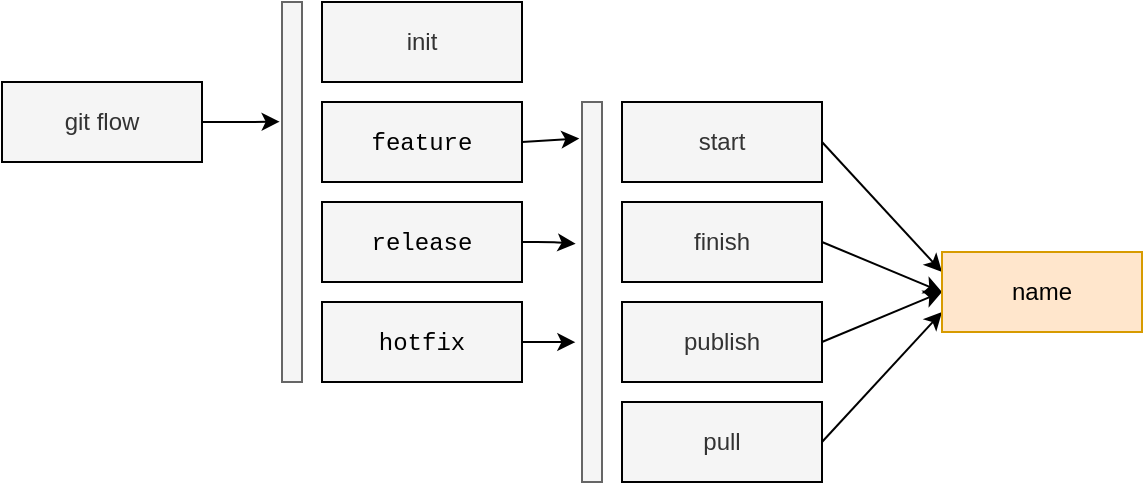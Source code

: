 <mxfile>
    <diagram id="AjrNg1sEJ_tsnekXWU24" name="Page-1">
        <mxGraphModel dx="502" dy="435" grid="1" gridSize="10" guides="1" tooltips="1" connect="1" arrows="1" fold="1" page="1" pageScale="1" pageWidth="850" pageHeight="1100" math="0" shadow="0">
            <root>
                <mxCell id="0"/>
                <mxCell id="1" parent="0"/>
                <mxCell id="33" style="edgeStyle=orthogonalEdgeStyle;html=1;exitX=1;exitY=0.5;exitDx=0;exitDy=0;entryX=-0.117;entryY=0.315;entryDx=0;entryDy=0;entryPerimeter=0;fontColor=#000000;" edge="1" parent="1" source="2" target="31">
                    <mxGeometry relative="1" as="geometry"/>
                </mxCell>
                <mxCell id="2" value="git flow" style="rounded=0;whiteSpace=wrap;html=1;fillColor=#f5f5f5;strokeColor=#000000;fontColor=#333333;" parent="1" vertex="1">
                    <mxGeometry x="200" y="190" width="100" height="40" as="geometry"/>
                </mxCell>
                <mxCell id="47" style="edgeStyle=none;html=1;exitX=1;exitY=0.5;exitDx=0;exitDy=0;entryX=-0.133;entryY=0.096;entryDx=0;entryDy=0;entryPerimeter=0;fontColor=#000000;" edge="1" parent="1" source="3" target="27">
                    <mxGeometry relative="1" as="geometry"/>
                </mxCell>
                <mxCell id="3" value="&lt;div style=&quot;font-family: &amp;#34;menlo&amp;#34; , &amp;#34;monaco&amp;#34; , &amp;#34;courier new&amp;#34; , monospace ; line-height: 18px&quot;&gt;&lt;font color=&quot;#000000&quot;&gt;feature&lt;/font&gt;&lt;/div&gt;" style="rounded=0;whiteSpace=wrap;html=1;fillColor=#f5f5f5;strokeColor=#000000;fontColor=#333333;" vertex="1" parent="1">
                    <mxGeometry x="360" y="200" width="100" height="40" as="geometry"/>
                </mxCell>
                <mxCell id="4" value="init" style="rounded=0;whiteSpace=wrap;html=1;fillColor=#f5f5f5;strokeColor=#000000;fontColor=#333333;" vertex="1" parent="1">
                    <mxGeometry x="360" y="150" width="100" height="40" as="geometry"/>
                </mxCell>
                <mxCell id="36" style="edgeStyle=orthogonalEdgeStyle;html=1;exitX=1;exitY=0.5;exitDx=0;exitDy=0;entryX=-0.317;entryY=0.373;entryDx=0;entryDy=0;entryPerimeter=0;fontColor=#000000;" edge="1" parent="1" source="5" target="27">
                    <mxGeometry relative="1" as="geometry"/>
                </mxCell>
                <mxCell id="5" value="&lt;div style=&quot;font-family: &amp;#34;menlo&amp;#34; , &amp;#34;monaco&amp;#34; , &amp;#34;courier new&amp;#34; , monospace ; line-height: 18px&quot;&gt;&lt;font color=&quot;#000000&quot;&gt;release&lt;/font&gt;&lt;/div&gt;" style="rounded=0;whiteSpace=wrap;html=1;fillColor=#f5f5f5;strokeColor=#000000;fontColor=#333333;" vertex="1" parent="1">
                    <mxGeometry x="360" y="250" width="100" height="40" as="geometry"/>
                </mxCell>
                <mxCell id="45" style="edgeStyle=none;html=1;exitX=1;exitY=0.5;exitDx=0;exitDy=0;entryX=-0.333;entryY=0.632;entryDx=0;entryDy=0;entryPerimeter=0;fontColor=#000000;" edge="1" parent="1" source="6" target="27">
                    <mxGeometry relative="1" as="geometry"/>
                </mxCell>
                <mxCell id="6" value="&lt;div style=&quot;font-family: &amp;#34;menlo&amp;#34; , &amp;#34;monaco&amp;#34; , &amp;#34;courier new&amp;#34; , monospace ; line-height: 18px&quot;&gt;&lt;div style=&quot;font-family: &amp;#34;menlo&amp;#34; , &amp;#34;monaco&amp;#34; , &amp;#34;courier new&amp;#34; , monospace ; line-height: 18px&quot;&gt;&lt;font color=&quot;#000000&quot;&gt;hotfix&lt;/font&gt;&lt;/div&gt;&lt;/div&gt;" style="rounded=0;whiteSpace=wrap;html=1;fillColor=#f5f5f5;strokeColor=#000000;fontColor=#333333;" vertex="1" parent="1">
                    <mxGeometry x="360" y="300" width="100" height="40" as="geometry"/>
                </mxCell>
                <mxCell id="48" style="edgeStyle=none;html=1;exitX=1;exitY=0.5;exitDx=0;exitDy=0;entryX=0;entryY=0.25;entryDx=0;entryDy=0;fontColor=#000000;" edge="1" parent="1" source="12" target="37">
                    <mxGeometry relative="1" as="geometry"/>
                </mxCell>
                <mxCell id="12" value="start" style="rounded=0;whiteSpace=wrap;html=1;fillColor=#f5f5f5;strokeColor=#000000;fontColor=#333333;" vertex="1" parent="1">
                    <mxGeometry x="510" y="200" width="100" height="40" as="geometry"/>
                </mxCell>
                <mxCell id="49" style="edgeStyle=none;html=1;exitX=1;exitY=0.5;exitDx=0;exitDy=0;entryX=0;entryY=0.5;entryDx=0;entryDy=0;fontColor=#000000;" edge="1" parent="1" source="13" target="37">
                    <mxGeometry relative="1" as="geometry"/>
                </mxCell>
                <mxCell id="13" value="finish" style="rounded=0;whiteSpace=wrap;html=1;fillColor=#f5f5f5;strokeColor=#000000;fontColor=#333333;" vertex="1" parent="1">
                    <mxGeometry x="510" y="250" width="100" height="40" as="geometry"/>
                </mxCell>
                <mxCell id="50" style="edgeStyle=none;html=1;exitX=1;exitY=0.5;exitDx=0;exitDy=0;entryX=0;entryY=0.5;entryDx=0;entryDy=0;fontColor=#000000;" edge="1" parent="1" source="14" target="37">
                    <mxGeometry relative="1" as="geometry"/>
                </mxCell>
                <mxCell id="14" value="publish" style="rounded=0;whiteSpace=wrap;html=1;fillColor=#f5f5f5;strokeColor=#000000;fontColor=#333333;" vertex="1" parent="1">
                    <mxGeometry x="510" y="300" width="100" height="40" as="geometry"/>
                </mxCell>
                <mxCell id="51" style="edgeStyle=none;html=1;exitX=1;exitY=0.5;exitDx=0;exitDy=0;entryX=0;entryY=0.75;entryDx=0;entryDy=0;fontColor=#000000;" edge="1" parent="1" source="15" target="37">
                    <mxGeometry relative="1" as="geometry"/>
                </mxCell>
                <mxCell id="15" value="pull" style="rounded=0;whiteSpace=wrap;html=1;fillColor=#f5f5f5;strokeColor=#000000;fontColor=#333333;" vertex="1" parent="1">
                    <mxGeometry x="510" y="350" width="100" height="40" as="geometry"/>
                </mxCell>
                <mxCell id="27" value="" style="rounded=0;whiteSpace=wrap;html=1;labelBackgroundColor=none;fontColor=#333333;strokeColor=#666666;fillColor=#f5f5f5;" vertex="1" parent="1">
                    <mxGeometry x="490" y="200" width="10" height="190" as="geometry"/>
                </mxCell>
                <mxCell id="31" value="" style="rounded=0;whiteSpace=wrap;html=1;labelBackgroundColor=none;fontColor=#333333;strokeColor=#666666;fillColor=#f5f5f5;" vertex="1" parent="1">
                    <mxGeometry x="340" y="150" width="10" height="190" as="geometry"/>
                </mxCell>
                <mxCell id="37" value="&lt;font color=&quot;#000000&quot;&gt;name&lt;/font&gt;" style="rounded=0;whiteSpace=wrap;html=1;labelBackgroundColor=none;strokeColor=#d79b00;fillColor=#ffe6cc;" vertex="1" parent="1">
                    <mxGeometry x="670" y="275" width="100" height="40" as="geometry"/>
                </mxCell>
            </root>
        </mxGraphModel>
    </diagram>
</mxfile>